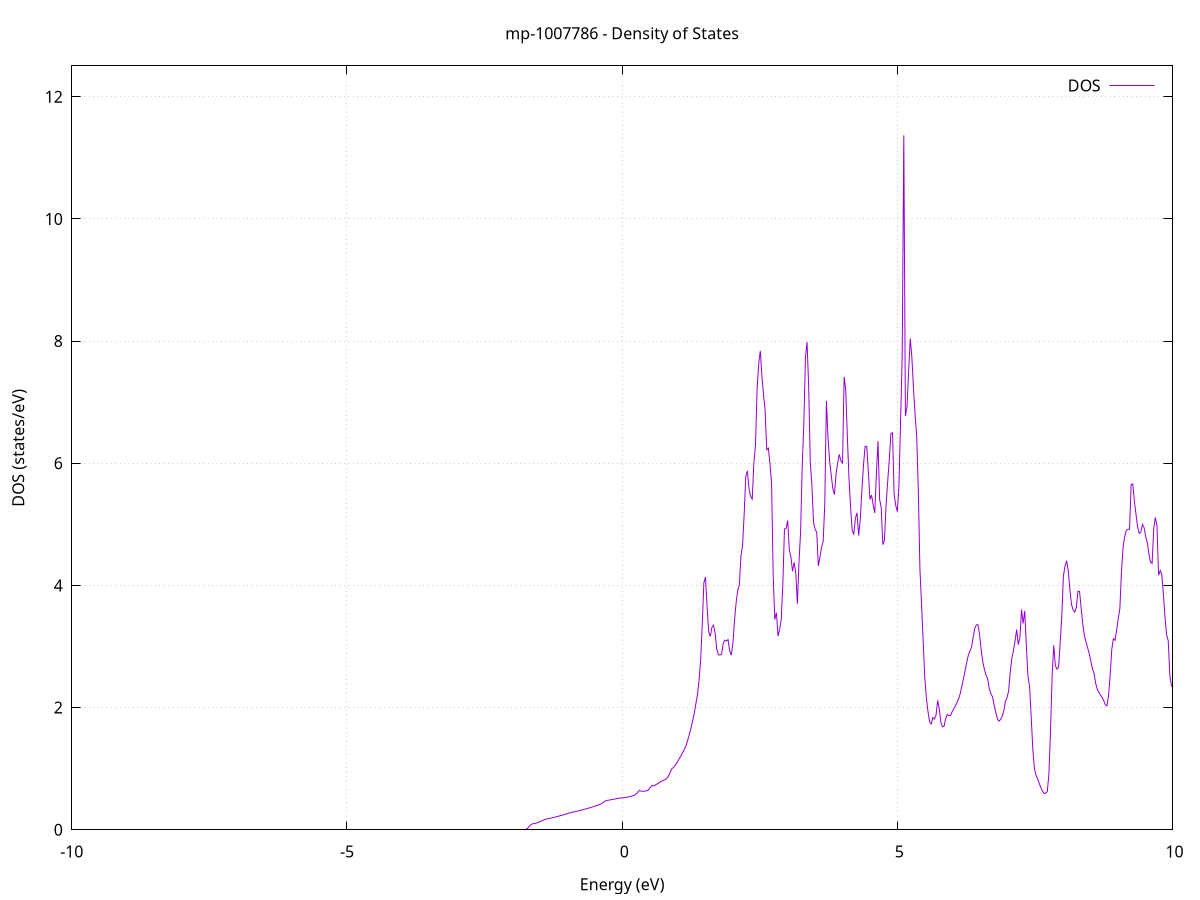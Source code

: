 set title 'mp-1007786 - Density of States'
set xlabel 'Energy (eV)'
set ylabel 'DOS (states/eV)'
set grid
set xrange [-10:10]
set yrange [0:12.505]
set xzeroaxis lt -1
set terminal png size 800,600
set output 'mp-1007786_dos_gnuplot.png'
plot '-' using 1:2 with lines title 'DOS'
-26.700000 0.000000
-26.670700 0.000000
-26.641400 0.000000
-26.612100 0.000000
-26.582800 0.000000
-26.553500 0.000000
-26.524200 0.000000
-26.494900 0.000000
-26.465600 0.000000
-26.436300 0.000000
-26.407000 0.000000
-26.377700 0.000000
-26.348400 0.000000
-26.319100 0.000000
-26.289800 0.000000
-26.260500 0.000000
-26.231200 0.000000
-26.201900 0.000000
-26.172600 0.000000
-26.143300 0.000000
-26.114000 0.000000
-26.084700 0.000000
-26.055400 0.000000
-26.026100 0.000000
-25.996800 0.000000
-25.967500 0.000000
-25.938200 0.000000
-25.908900 0.000000
-25.879600 0.000000
-25.850300 0.000000
-25.821000 0.000000
-25.791700 0.000000
-25.762500 0.000000
-25.733200 0.000000
-25.703900 0.000000
-25.674600 0.000000
-25.645300 0.000000
-25.616000 0.000000
-25.586700 0.000000
-25.557400 0.000000
-25.528100 0.000000
-25.498800 0.000000
-25.469500 0.000000
-25.440200 0.000000
-25.410900 0.000000
-25.381600 0.000000
-25.352300 0.000000
-25.323000 0.000000
-25.293700 0.000000
-25.264400 0.000000
-25.235100 0.000000
-25.205800 0.000000
-25.176500 0.000000
-25.147200 0.000000
-25.117900 0.000000
-25.088600 0.000000
-25.059300 0.000000
-25.030000 0.000000
-25.000700 0.000000
-24.971400 0.000000
-24.942100 0.000000
-24.912800 0.000000
-24.883500 0.000000
-24.854200 0.000000
-24.824900 0.000000
-24.795600 0.000000
-24.766300 0.000000
-24.737000 0.000000
-24.707700 0.000000
-24.678400 0.000000
-24.649100 0.000000
-24.619800 0.000000
-24.590500 0.000000
-24.561200 0.000000
-24.531900 0.000000
-24.502600 0.000000
-24.473300 0.000000
-24.444000 0.000000
-24.414700 0.000000
-24.385400 0.000000
-24.356100 0.000000
-24.326800 0.000000
-24.297500 0.000000
-24.268300 0.000000
-24.239000 0.000000
-24.209700 0.000000
-24.180400 0.000000
-24.151100 0.000000
-24.121800 0.000000
-24.092500 0.000000
-24.063200 0.000000
-24.033900 3.154800
-24.004600 24.147900
-23.975300 10.923800
-23.946000 7.485900
-23.916700 7.485900
-23.887400 6.928000
-23.858100 6.778900
-23.828800 20.040800
-23.799500 26.875500
-23.770200 25.004300
-23.740900 37.777100
-23.711600 42.708400
-23.682300 69.497200
-23.653000 72.143800
-23.623700 12.761100
-23.594400 14.531700
-23.565100 7.039100
-23.535800 0.000000
-23.506500 0.000000
-23.477200 0.000000
-23.447900 0.000000
-23.418600 0.000000
-23.389300 0.000000
-23.360000 0.000000
-23.330700 0.000000
-23.301400 0.000000
-23.272100 0.000000
-23.242800 0.000000
-23.213500 0.000000
-23.184200 0.000000
-23.154900 0.000000
-23.125600 0.000000
-23.096300 0.000000
-23.067000 0.000000
-23.037700 0.000000
-23.008400 0.000000
-22.979100 0.000000
-22.949800 0.000000
-22.920500 0.000000
-22.891200 0.000000
-22.861900 0.000000
-22.832600 0.000000
-22.803300 0.000000
-22.774100 0.000000
-22.744800 0.000000
-22.715500 0.000000
-22.686200 0.000000
-22.656900 0.000000
-22.627600 0.000000
-22.598300 0.000000
-22.569000 0.000000
-22.539700 0.000000
-22.510400 0.000000
-22.481100 0.000000
-22.451800 0.000000
-22.422500 0.000000
-22.393200 0.000000
-22.363900 0.000000
-22.334600 0.000000
-22.305300 0.000000
-22.276000 0.000000
-22.246700 0.000000
-22.217400 0.000000
-22.188100 0.000000
-22.158800 0.000000
-22.129500 0.000000
-22.100200 0.000000
-22.070900 0.000000
-22.041600 0.000000
-22.012300 0.000000
-21.983000 0.000000
-21.953700 0.000000
-21.924400 0.000000
-21.895100 0.000000
-21.865800 0.000000
-21.836500 0.000000
-21.807200 0.000000
-21.777900 0.000000
-21.748600 0.000000
-21.719300 0.000000
-21.690000 0.000000
-21.660700 0.000000
-21.631400 0.000000
-21.602100 0.000000
-21.572800 0.000000
-21.543500 0.000000
-21.514200 0.000000
-21.484900 0.000000
-21.455600 0.000000
-21.426300 0.000000
-21.397000 0.000000
-21.367700 0.000000
-21.338400 0.000000
-21.309100 0.000000
-21.279900 0.000000
-21.250600 0.000000
-21.221300 0.000000
-21.192000 0.000000
-21.162700 0.000000
-21.133400 0.000000
-21.104100 0.000000
-21.074800 0.000000
-21.045500 0.000000
-21.016200 0.000000
-20.986900 0.000000
-20.957600 0.000000
-20.928300 0.000000
-20.899000 0.000000
-20.869700 0.000000
-20.840400 0.000000
-20.811100 0.000000
-20.781800 0.000000
-20.752500 0.000000
-20.723200 0.000000
-20.693900 0.000000
-20.664600 0.000000
-20.635300 0.000000
-20.606000 0.000000
-20.576700 0.000000
-20.547400 0.000000
-20.518100 0.000000
-20.488800 0.000000
-20.459500 0.000000
-20.430200 0.000000
-20.400900 0.000000
-20.371600 0.000000
-20.342300 0.000000
-20.313000 0.000000
-20.283700 0.000000
-20.254400 0.000000
-20.225100 0.000000
-20.195800 0.000000
-20.166500 0.000000
-20.137200 0.000000
-20.107900 0.000000
-20.078600 0.000000
-20.049300 0.000000
-20.020000 0.000000
-19.990700 0.000000
-19.961400 0.000000
-19.932100 0.000000
-19.902800 0.000000
-19.873500 0.000000
-19.844200 0.000000
-19.814900 0.000000
-19.785600 0.000000
-19.756400 0.000000
-19.727100 0.000000
-19.697800 0.000000
-19.668500 0.000000
-19.639200 0.000000
-19.609900 0.000000
-19.580600 0.000000
-19.551300 0.000000
-19.522000 0.000000
-19.492700 0.000000
-19.463400 0.000000
-19.434100 0.000000
-19.404800 0.000000
-19.375500 0.000000
-19.346200 0.000000
-19.316900 0.000000
-19.287600 0.000000
-19.258300 0.000000
-19.229000 0.000000
-19.199700 0.000000
-19.170400 0.000000
-19.141100 0.000000
-19.111800 0.000000
-19.082500 0.000000
-19.053200 0.000000
-19.023900 0.000000
-18.994600 0.000000
-18.965300 0.000000
-18.936000 0.000000
-18.906700 0.000000
-18.877400 0.000000
-18.848100 0.000000
-18.818800 0.000000
-18.789500 0.000000
-18.760200 0.000000
-18.730900 0.000000
-18.701600 0.000000
-18.672300 0.000000
-18.643000 0.000000
-18.613700 0.000000
-18.584400 0.000000
-18.555100 0.000000
-18.525800 0.000000
-18.496500 0.000000
-18.467200 0.000000
-18.437900 0.000000
-18.408600 0.000000
-18.379300 0.000000
-18.350000 0.000000
-18.320700 0.000000
-18.291400 0.000000
-18.262200 0.000000
-18.232900 0.000000
-18.203600 0.000000
-18.174300 0.000000
-18.145000 0.000000
-18.115700 0.000000
-18.086400 0.000000
-18.057100 0.000000
-18.027800 0.000000
-17.998500 0.000000
-17.969200 0.000000
-17.939900 0.000000
-17.910600 0.000000
-17.881300 0.000000
-17.852000 0.000000
-17.822700 0.000000
-17.793400 0.000000
-17.764100 0.000000
-17.734800 0.000000
-17.705500 0.000000
-17.676200 0.000000
-17.646900 0.000000
-17.617600 0.000000
-17.588300 0.000000
-17.559000 0.000000
-17.529700 0.000000
-17.500400 0.000000
-17.471100 0.000000
-17.441800 0.000000
-17.412500 0.000000
-17.383200 0.000000
-17.353900 0.000000
-17.324600 0.000000
-17.295300 0.000000
-17.266000 0.000000
-17.236700 0.000000
-17.207400 0.000000
-17.178100 0.000000
-17.148800 0.000000
-17.119500 0.000000
-17.090200 0.000000
-17.060900 0.000000
-17.031600 0.000000
-17.002300 0.000000
-16.973000 0.000000
-16.943700 0.000000
-16.914400 0.000000
-16.885100 0.000000
-16.855800 0.000000
-16.826500 0.000000
-16.797200 0.000000
-16.768000 0.000000
-16.738700 0.000000
-16.709400 0.000000
-16.680100 0.000000
-16.650800 0.000000
-16.621500 0.000000
-16.592200 0.000000
-16.562900 0.000000
-16.533600 0.000000
-16.504300 0.000000
-16.475000 0.000000
-16.445700 0.000000
-16.416400 0.000000
-16.387100 0.000000
-16.357800 0.000000
-16.328500 0.000000
-16.299200 0.000000
-16.269900 0.000000
-16.240600 0.000000
-16.211300 0.000000
-16.182000 0.000000
-16.152700 0.000000
-16.123400 0.000000
-16.094100 0.000000
-16.064800 0.000000
-16.035500 0.000000
-16.006200 0.000000
-15.976900 0.000000
-15.947600 0.000000
-15.918300 0.000000
-15.889000 0.000000
-15.859700 0.000000
-15.830400 0.000000
-15.801100 0.000000
-15.771800 0.000000
-15.742500 0.000000
-15.713200 0.000000
-15.683900 0.000000
-15.654600 0.000000
-15.625300 0.000000
-15.596000 0.000000
-15.566700 0.000000
-15.537400 0.000000
-15.508100 0.000000
-15.478800 0.000000
-15.449500 0.000000
-15.420200 0.000000
-15.390900 0.000000
-15.361600 0.000000
-15.332300 0.000000
-15.303000 0.000000
-15.273700 0.000000
-15.244500 0.000000
-15.215200 0.000000
-15.185900 0.000000
-15.156600 0.000000
-15.127300 0.000000
-15.098000 0.000000
-15.068700 0.000000
-15.039400 0.000000
-15.010100 0.000000
-14.980800 0.000000
-14.951500 0.000000
-14.922200 0.000000
-14.892900 0.000000
-14.863600 0.000000
-14.834300 0.000000
-14.805000 0.000000
-14.775700 0.000000
-14.746400 0.000000
-14.717100 0.000000
-14.687800 0.000000
-14.658500 0.000000
-14.629200 0.000000
-14.599900 0.000000
-14.570600 0.000000
-14.541300 0.000000
-14.512000 0.000000
-14.482700 0.000000
-14.453400 0.000000
-14.424100 0.000000
-14.394800 0.000000
-14.365500 0.000000
-14.336200 0.000000
-14.306900 0.000000
-14.277600 0.000000
-14.248300 0.000000
-14.219000 0.000000
-14.189700 0.000000
-14.160400 0.000000
-14.131100 0.000000
-14.101800 0.000000
-14.072500 0.000000
-14.043200 0.000000
-14.013900 0.000000
-13.984600 0.000000
-13.955300 0.000000
-13.926000 0.000000
-13.896700 0.000000
-13.867400 0.000000
-13.838100 0.000000
-13.808800 0.000000
-13.779500 0.000000
-13.750300 0.000000
-13.721000 0.000000
-13.691700 0.000000
-13.662400 0.000000
-13.633100 0.000000
-13.603800 0.000000
-13.574500 0.000000
-13.545200 0.000000
-13.515900 0.000000
-13.486600 0.000000
-13.457300 0.000000
-13.428000 0.000000
-13.398700 0.000000
-13.369400 0.000000
-13.340100 0.000000
-13.310800 0.000000
-13.281500 0.000000
-13.252200 0.000000
-13.222900 0.000000
-13.193600 0.000000
-13.164300 0.000000
-13.135000 0.000000
-13.105700 0.000000
-13.076400 0.000000
-13.047100 0.000000
-13.017800 0.000000
-12.988500 0.000000
-12.959200 0.000000
-12.929900 0.000000
-12.900600 0.000000
-12.871300 0.000000
-12.842000 0.000000
-12.812700 0.000000
-12.783400 0.000000
-12.754100 0.000000
-12.724800 0.000000
-12.695500 0.000000
-12.666200 0.000000
-12.636900 0.000000
-12.607600 0.000000
-12.578300 0.000000
-12.549000 0.000000
-12.519700 0.000000
-12.490400 0.000000
-12.461100 0.000000
-12.431800 0.000000
-12.402500 0.000000
-12.373200 0.000000
-12.343900 0.000000
-12.314600 0.000000
-12.285300 0.000000
-12.256100 0.000000
-12.226800 0.000000
-12.197500 0.000000
-12.168200 0.000000
-12.138900 0.000000
-12.109600 0.000000
-12.080300 0.000000
-12.051000 0.000000
-12.021700 0.000000
-11.992400 0.000000
-11.963100 0.000000
-11.933800 0.000000
-11.904500 0.000000
-11.875200 0.000000
-11.845900 0.000000
-11.816600 0.000000
-11.787300 0.000000
-11.758000 0.000000
-11.728700 0.000000
-11.699400 0.000000
-11.670100 0.000000
-11.640800 0.000000
-11.611500 0.000000
-11.582200 0.000000
-11.552900 0.000000
-11.523600 0.000000
-11.494300 0.000000
-11.465000 0.000000
-11.435700 0.000000
-11.406400 0.000000
-11.377100 0.000000
-11.347800 0.000000
-11.318500 0.000000
-11.289200 0.000000
-11.259900 0.000000
-11.230600 0.000000
-11.201300 0.000000
-11.172000 0.000000
-11.142700 0.000000
-11.113400 0.000000
-11.084100 0.000000
-11.054800 0.000000
-11.025500 0.000000
-10.996200 0.000000
-10.966900 0.000000
-10.937600 0.000000
-10.908300 0.000000
-10.879000 0.000000
-10.849700 0.000000
-10.820400 0.000000
-10.791100 0.000000
-10.761900 0.000000
-10.732600 0.000000
-10.703300 0.000000
-10.674000 0.000000
-10.644700 0.000000
-10.615400 0.000000
-10.586100 0.000000
-10.556800 0.000000
-10.527500 0.000000
-10.498200 0.000000
-10.468900 0.000000
-10.439600 0.000000
-10.410300 0.000000
-10.381000 0.000000
-10.351700 0.000000
-10.322400 0.000000
-10.293100 0.000000
-10.263800 0.000000
-10.234500 0.000000
-10.205200 0.000000
-10.175900 0.000000
-10.146600 0.000000
-10.117300 0.000000
-10.088000 0.000000
-10.058700 0.000000
-10.029400 0.000000
-10.000100 0.000000
-9.970800 0.000000
-9.941500 0.000000
-9.912200 0.000000
-9.882900 0.000000
-9.853600 0.000000
-9.824300 0.000000
-9.795000 0.000000
-9.765700 0.000000
-9.736400 0.000000
-9.707100 0.000000
-9.677800 0.000000
-9.648500 0.000000
-9.619200 0.000000
-9.589900 0.000000
-9.560600 0.000000
-9.531300 0.000000
-9.502000 0.000000
-9.472700 0.000000
-9.443400 0.000000
-9.414100 0.000000
-9.384800 0.000000
-9.355500 0.000000
-9.326200 0.000000
-9.296900 0.000000
-9.267600 0.000000
-9.238400 0.000000
-9.209100 0.000000
-9.179800 0.000000
-9.150500 0.000000
-9.121200 0.000000
-9.091900 0.000000
-9.062600 0.000000
-9.033300 0.000000
-9.004000 0.000000
-8.974700 0.000000
-8.945400 0.000000
-8.916100 0.000000
-8.886800 0.000000
-8.857500 0.000000
-8.828200 0.000000
-8.798900 0.000000
-8.769600 0.000000
-8.740300 0.000000
-8.711000 0.000000
-8.681700 0.000000
-8.652400 0.000000
-8.623100 0.000000
-8.593800 0.000000
-8.564500 0.000000
-8.535200 0.000000
-8.505900 0.000000
-8.476600 0.000000
-8.447300 0.000000
-8.418000 0.000000
-8.388700 0.000000
-8.359400 0.000000
-8.330100 0.000000
-8.300800 0.000000
-8.271500 0.000000
-8.242200 0.000000
-8.212900 0.000000
-8.183600 0.000000
-8.154300 0.000000
-8.125000 0.000000
-8.095700 0.000000
-8.066400 0.000000
-8.037100 0.000000
-8.007800 0.000000
-7.978500 0.000000
-7.949200 0.000000
-7.919900 0.000000
-7.890600 0.000000
-7.861300 0.000000
-7.832000 0.000000
-7.802700 0.000000
-7.773400 0.000000
-7.744200 0.000000
-7.714900 0.000000
-7.685600 0.000000
-7.656300 0.000000
-7.627000 0.000000
-7.597700 0.000000
-7.568400 0.000000
-7.539100 0.000000
-7.509800 0.000000
-7.480500 0.000000
-7.451200 0.000000
-7.421900 0.000000
-7.392600 0.000000
-7.363300 0.000000
-7.334000 0.000000
-7.304700 0.000000
-7.275400 0.000000
-7.246100 0.000000
-7.216800 0.000000
-7.187500 0.000000
-7.158200 0.000000
-7.128900 0.000000
-7.099600 0.000000
-7.070300 0.000000
-7.041000 0.000000
-7.011700 0.000000
-6.982400 0.000000
-6.953100 0.000000
-6.923800 0.000000
-6.894500 0.000000
-6.865200 0.000000
-6.835900 0.000000
-6.806600 0.000000
-6.777300 0.000000
-6.748000 0.000000
-6.718700 0.000000
-6.689400 0.000000
-6.660100 0.000000
-6.630800 0.000000
-6.601500 0.000000
-6.572200 0.000000
-6.542900 0.000000
-6.513600 0.000000
-6.484300 0.000000
-6.455000 0.000000
-6.425700 0.000000
-6.396400 0.000000
-6.367100 0.000000
-6.337800 0.000000
-6.308500 0.000000
-6.279200 0.000000
-6.250000 0.000000
-6.220700 0.000000
-6.191400 0.000000
-6.162100 0.000000
-6.132800 0.000000
-6.103500 0.000000
-6.074200 0.000000
-6.044900 0.000000
-6.015600 0.000000
-5.986300 0.000000
-5.957000 0.000000
-5.927700 0.000000
-5.898400 0.000000
-5.869100 0.000000
-5.839800 0.000000
-5.810500 0.000000
-5.781200 0.000000
-5.751900 0.000000
-5.722600 0.000000
-5.693300 0.000000
-5.664000 0.000000
-5.634700 0.000000
-5.605400 0.000000
-5.576100 0.000000
-5.546800 0.000000
-5.517500 0.000000
-5.488200 0.000000
-5.458900 0.000000
-5.429600 0.000000
-5.400300 0.000000
-5.371000 0.000000
-5.341700 0.000000
-5.312400 0.000000
-5.283100 0.000000
-5.253800 0.000000
-5.224500 0.000000
-5.195200 0.000000
-5.165900 0.000000
-5.136600 0.000000
-5.107300 0.000000
-5.078000 0.000000
-5.048700 0.000000
-5.019400 0.000000
-4.990100 0.000000
-4.960800 0.000000
-4.931500 0.000000
-4.902200 0.000000
-4.872900 0.000000
-4.843600 0.000000
-4.814300 0.000000
-4.785000 0.000000
-4.755700 0.000000
-4.726500 0.000000
-4.697200 0.000000
-4.667900 0.000000
-4.638600 0.000000
-4.609300 0.000000
-4.580000 0.000000
-4.550700 0.000000
-4.521400 0.000000
-4.492100 0.000000
-4.462800 0.000000
-4.433500 0.000000
-4.404200 0.000000
-4.374900 0.000000
-4.345600 0.000000
-4.316300 0.000000
-4.287000 0.000000
-4.257700 0.000000
-4.228400 0.000000
-4.199100 0.000000
-4.169800 0.000000
-4.140500 0.000000
-4.111200 0.000000
-4.081900 0.000000
-4.052600 0.000000
-4.023300 0.000000
-3.994000 0.000000
-3.964700 0.000000
-3.935400 0.000000
-3.906100 0.000000
-3.876800 0.000000
-3.847500 0.000000
-3.818200 0.000000
-3.788900 0.000000
-3.759600 0.000000
-3.730300 0.000000
-3.701000 0.000000
-3.671700 0.000000
-3.642400 0.000000
-3.613100 0.000000
-3.583800 0.000000
-3.554500 0.000000
-3.525200 0.000000
-3.495900 0.000000
-3.466600 0.000000
-3.437300 0.000000
-3.408000 0.000000
-3.378700 0.000000
-3.349400 0.000000
-3.320100 0.000000
-3.290800 0.000000
-3.261500 0.000000
-3.232300 0.000000
-3.203000 0.000000
-3.173700 0.000000
-3.144400 0.000000
-3.115100 0.000000
-3.085800 0.000000
-3.056500 0.000000
-3.027200 0.000000
-2.997900 0.000000
-2.968600 0.000000
-2.939300 0.000000
-2.910000 0.000000
-2.880700 0.000000
-2.851400 0.000000
-2.822100 0.000000
-2.792800 0.000000
-2.763500 0.000000
-2.734200 0.000000
-2.704900 0.000000
-2.675600 0.000000
-2.646300 0.000000
-2.617000 0.000000
-2.587700 0.000000
-2.558400 0.000000
-2.529100 0.000000
-2.499800 0.000000
-2.470500 0.000000
-2.441200 0.000000
-2.411900 0.000000
-2.382600 0.000000
-2.353300 0.000000
-2.324000 0.000000
-2.294700 0.000000
-2.265400 0.000000
-2.236100 0.000000
-2.206800 0.000000
-2.177500 0.000000
-2.148200 0.000000
-2.118900 0.000000
-2.089600 0.000000
-2.060300 0.000000
-2.031000 0.000000
-2.001700 0.000000
-1.972400 0.000000
-1.943100 0.000000
-1.913800 0.000000
-1.884500 0.000000
-1.855200 0.000000
-1.825900 0.000000
-1.796600 0.000000
-1.767300 0.001400
-1.738100 0.012200
-1.708800 0.033800
-1.679500 0.065600
-1.650200 0.089000
-1.620900 0.099800
-1.591600 0.103700
-1.562300 0.108200
-1.533000 0.118300
-1.503700 0.129300
-1.474400 0.140400
-1.445100 0.151800
-1.415800 0.163200
-1.386500 0.173000
-1.357200 0.179800
-1.327900 0.184500
-1.298600 0.189400
-1.269300 0.195800
-1.240000 0.202700
-1.210700 0.209700
-1.181400 0.216900
-1.152100 0.223900
-1.122800 0.230800
-1.093500 0.237800
-1.064200 0.245100
-1.034900 0.253000
-1.005600 0.261000
-0.976300 0.269000
-0.947000 0.276600
-0.917700 0.283400
-0.888400 0.289600
-0.859100 0.295400
-0.829800 0.301700
-0.800500 0.308400
-0.771200 0.315200
-0.741900 0.322000
-0.712600 0.328700
-0.683300 0.335500
-0.654000 0.342800
-0.624700 0.350400
-0.595400 0.358200
-0.566100 0.366300
-0.536800 0.374700
-0.507500 0.383200
-0.478200 0.391700
-0.448900 0.400300
-0.419600 0.409300
-0.390300 0.420500
-0.361000 0.437800
-0.331700 0.457300
-0.302400 0.472400
-0.273100 0.480500
-0.243900 0.485300
-0.214600 0.489900
-0.185300 0.494300
-0.156000 0.498900
-0.126700 0.504000
-0.097400 0.509700
-0.068100 0.514900
-0.038800 0.519200
-0.009500 0.521900
0.019800 0.524800
0.049100 0.527800
0.078400 0.531300
0.107700 0.536400
0.137000 0.543100
0.166300 0.550500
0.195600 0.558400
0.224900 0.566500
0.254200 0.584800
0.283500 0.615500
0.312800 0.642600
0.342100 0.634900
0.371400 0.627800
0.400700 0.632200
0.430000 0.636600
0.459300 0.640800
0.488600 0.665200
0.517900 0.702700
0.547200 0.726200
0.576500 0.720000
0.605800 0.733700
0.635100 0.750000
0.664400 0.766700
0.693700 0.784000
0.723000 0.798400
0.752300 0.809900
0.781600 0.821600
0.810900 0.841500
0.840200 0.877800
0.869500 0.933600
0.898800 0.995000
0.928100 1.017600
0.957400 1.047300
0.986700 1.086600
1.016000 1.130800
1.045300 1.175900
1.074600 1.222100
1.103900 1.270400
1.133200 1.323600
1.162500 1.380000
1.191800 1.468300
1.221100 1.559500
1.250400 1.661900
1.279600 1.782400
1.308900 1.899800
1.338200 2.056200
1.367500 2.209800
1.396800 2.435300
1.426100 2.783500
1.455400 3.356000
1.484700 4.040400
1.514000 4.138100
1.543300 3.657700
1.572600 3.239700
1.601900 3.163600
1.631200 3.315500
1.660500 3.348700
1.689800 3.220100
1.719100 2.957300
1.748400 2.867100
1.777700 2.860200
1.807000 2.872900
1.836300 3.052400
1.865600 3.104800
1.894900 3.090300
1.924200 3.114100
1.953500 2.928000
1.982800 2.860300
2.012100 3.046600
2.041400 3.419400
2.070700 3.717500
2.100000 3.916300
2.129300 4.009700
2.158600 4.487100
2.187900 4.648000
2.217200 5.165000
2.246500 5.789200
2.275800 5.875200
2.305100 5.585600
2.334400 5.459100
2.363700 5.412600
2.393000 5.995800
2.422300 6.290500
2.451600 7.193900
2.480900 7.627200
2.510200 7.840300
2.539500 7.427000
2.568800 7.123500
2.598100 6.862100
2.627400 6.221100
2.656700 6.246800
2.686000 5.994700
2.715300 5.671600
2.744600 4.159900
2.773800 3.441600
2.803100 3.555500
2.832400 3.168900
2.861700 3.281000
2.891000 3.445400
2.920300 4.036700
2.949600 4.923800
2.978900 4.934800
3.008200 5.062200
3.037500 4.582300
3.066800 4.464100
3.096100 4.232400
3.125400 4.377600
3.154700 4.210400
3.184000 3.697600
3.213300 4.378200
3.242600 4.876400
3.271900 5.958000
3.301200 6.636400
3.330500 7.735800
3.359800 7.983700
3.389100 7.265200
3.418400 6.017200
3.447700 5.642900
3.477000 5.032200
3.506300 4.919300
3.535600 4.872300
3.564900 4.316400
3.594200 4.460700
3.623500 4.628600
3.652800 4.718100
3.682100 5.340600
3.711400 7.018800
3.740700 6.420500
3.770000 6.034000
3.799300 5.803900
3.828600 5.582800
3.857900 5.487600
3.887200 5.832300
3.916500 6.006100
3.945800 6.143900
3.975100 6.037300
4.004400 6.004700
4.033700 7.415800
4.063000 7.196000
4.092300 6.424300
4.121600 5.759200
4.150900 5.277900
4.180200 4.895700
4.209500 4.839900
4.238800 5.101100
4.268000 5.188100
4.297300 4.817700
4.326600 5.080900
4.355900 5.554400
4.385200 5.969800
4.414500 6.274400
4.443800 6.279000
4.473100 5.866800
4.502400 5.408900
4.531700 5.478300
4.561000 5.317300
4.590300 5.186100
4.619600 5.826900
4.648900 6.360700
4.678200 5.412900
4.707500 5.268200
4.736800 4.667600
4.766100 4.738600
4.795400 5.306700
4.824700 5.702700
4.854000 6.052100
4.883300 6.486700
4.912600 6.499600
4.941900 5.495200
4.971200 5.310900
5.000500 5.206300
5.029800 5.636500
5.059100 6.684600
5.088400 7.744800
5.117700 11.368100
5.147000 6.771600
5.176300 6.928400
5.205600 7.504300
5.234900 8.043300
5.264200 7.734200
5.293500 7.225000
5.322800 6.792100
5.352100 6.443000
5.381400 5.559700
5.410700 4.269400
5.440000 3.696300
5.469300 3.090400
5.498600 2.496300
5.527900 2.156700
5.557200 1.934500
5.586500 1.764500
5.615800 1.731400
5.645100 1.836500
5.674400 1.811400
5.703700 1.878500
5.733000 2.118000
5.762300 1.980900
5.791500 1.756500
5.820800 1.686500
5.850100 1.696100
5.879400 1.827200
5.908700 1.888000
5.938000 1.871700
5.967300 1.870300
5.996600 1.932900
6.025900 1.980900
6.055200 2.027500
6.084500 2.081800
6.113800 2.144400
6.143100 2.230100
6.172400 2.352900
6.201700 2.470400
6.231000 2.602000
6.260300 2.737100
6.289600 2.853200
6.318900 2.927200
6.348200 2.985100
6.377500 3.148300
6.406800 3.300500
6.436100 3.353200
6.465400 3.357200
6.494700 3.194300
6.524000 2.942700
6.553300 2.748700
6.582600 2.623200
6.611900 2.533200
6.641200 2.473300
6.670500 2.312000
6.699800 2.227500
6.729100 2.177600
6.758400 2.045200
6.787700 1.927700
6.817000 1.817700
6.846300 1.777400
6.875600 1.804700
6.904900 1.854800
6.934200 1.944400
6.963500 2.098100
6.992800 2.161400
7.022100 2.268400
7.051400 2.579500
7.080700 2.808000
7.110000 2.931600
7.139300 3.095600
7.168600 3.277500
7.197900 3.029900
7.227200 3.142700
7.256500 3.606100
7.285700 3.374800
7.315000 3.582300
7.344300 3.013000
7.373600 2.518600
7.402900 2.347500
7.432200 1.854900
7.461500 1.325400
7.490800 1.006900
7.520100 0.888100
7.549400 0.835100
7.578700 0.759600
7.608000 0.690100
7.637300 0.635000
7.666600 0.593400
7.695900 0.601100
7.725200 0.625800
7.754500 0.913400
7.783800 1.627500
7.813100 2.525100
7.842400 3.020900
7.871700 2.685300
7.901000 2.629300
7.930300 2.660700
7.959600 3.072800
7.988900 3.502800
8.018200 4.154800
8.047500 4.320100
8.076800 4.401700
8.106100 4.238300
8.135400 3.938200
8.164700 3.686800
8.194000 3.599000
8.223300 3.563800
8.252600 3.637400
8.281900 3.905800
8.311200 3.899800
8.340500 3.629900
8.369800 3.365400
8.399100 3.177600
8.428400 3.074100
8.457700 2.979000
8.487000 2.884000
8.516300 2.758700
8.545600 2.637600
8.574900 2.556900
8.604200 2.396900
8.633500 2.300900
8.662800 2.246800
8.692100 2.207400
8.721400 2.165800
8.750700 2.114900
8.779900 2.046700
8.809200 2.028800
8.838500 2.205100
8.867800 2.541300
8.897100 2.958200
8.926400 3.129300
8.955700 3.100900
8.985000 3.264200
9.014300 3.459100
9.043600 3.619700
9.072900 4.229700
9.102200 4.634300
9.131500 4.795100
9.160800 4.903300
9.190100 4.916800
9.219400 4.921300
9.248700 5.651200
9.278000 5.663500
9.307300 5.371700
9.336600 5.168100
9.365900 4.957900
9.395200 4.850500
9.424500 4.874400
9.453800 4.997800
9.483100 4.949400
9.512400 4.799700
9.541700 4.703900
9.571000 4.521300
9.600300 4.380500
9.629600 4.359100
9.658900 4.928000
9.688200 5.112900
9.717500 4.975600
9.746800 4.166300
9.776100 4.242600
9.805400 4.179900
9.834700 3.859000
9.864000 3.471900
9.893300 3.190300
9.922600 3.094800
9.951900 2.521400
9.981200 2.361300
10.010500 2.313700
10.039800 2.294200
10.069100 2.482600
10.098400 2.752900
10.127700 2.917200
10.157000 2.945600
10.186300 3.159800
10.215600 3.042600
10.244900 2.845900
10.274100 2.684000
10.303400 2.560900
10.332700 2.462700
10.362000 2.336000
10.391300 2.279000
10.420600 2.188400
10.449900 2.122800
10.479200 2.099400
10.508500 2.039700
10.537800 2.039700
10.567100 2.059300
10.596400 2.064400
10.625700 2.070300
10.655000 2.108800
10.684300 2.179200
10.713600 2.299100
10.742900 2.485900
10.772200 2.639700
10.801500 2.751800
10.830800 2.849100
10.860100 3.049000
10.889400 3.118700
10.918700 3.161500
10.948000 3.227200
10.977300 3.313500
11.006600 3.028800
11.035900 2.960900
11.065200 2.971100
11.094500 3.034800
11.123800 3.174000
11.153100 3.348400
11.182400 3.495400
11.211700 3.646500
11.241000 3.946700
11.270300 4.397100
11.299600 4.429200
11.328900 4.116900
11.358200 3.770900
11.387500 3.611800
11.416800 3.510500
11.446100 3.340500
11.475400 3.369000
11.504700 3.279100
11.534000 3.302800
11.563300 3.317900
11.592600 3.283100
11.621900 3.350000
11.651200 3.465900
11.680500 3.656100
11.709800 3.909200
11.739100 4.471000
11.768400 4.587500
11.797600 4.486500
11.826900 4.301000
11.856200 4.615100
11.885500 4.792200
11.914800 4.748200
11.944100 4.622500
11.973400 4.442300
12.002700 4.564000
12.032000 4.836400
12.061300 4.437600
12.090600 3.581500
12.119900 3.247100
12.149200 3.060400
12.178500 2.900100
12.207800 2.766100
12.237100 2.667000
12.266400 2.622400
12.295700 2.592100
12.325000 2.494800
12.354300 2.309000
12.383600 2.204700
12.412900 2.136300
12.442200 2.151600
12.471500 2.180000
12.500800 2.157700
12.530100 2.081300
12.559400 2.001500
12.588700 1.884000
12.618000 1.665500
12.647300 1.587100
12.676600 1.598200
12.705900 1.623400
12.735200 1.613600
12.764500 1.621300
12.793800 1.631600
12.823100 1.644000
12.852400 1.655000
12.881700 1.630900
12.911000 1.616900
12.940300 1.623900
12.969600 1.639300
12.998900 1.654900
13.028200 1.652900
13.057500 1.674700
13.086800 1.740100
13.116100 1.863900
13.145400 2.069300
13.174700 2.075800
13.204000 2.103600
13.233300 2.070800
13.262600 2.117400
13.291800 2.137200
13.321100 2.185000
13.350400 2.282100
13.379700 2.366700
13.409000 2.373200
13.438300 2.208600
13.467600 2.087900
13.496900 1.973900
13.526200 1.853400
13.555500 1.747300
13.584800 1.650300
13.614100 1.570200
13.643400 1.463400
13.672700 1.313400
13.702000 1.214800
13.731300 1.153700
13.760600 1.102400
13.789900 1.084600
13.819200 1.075000
13.848500 1.067300
13.877800 1.058700
13.907100 1.040700
13.936400 1.021600
13.965700 1.005200
13.995000 0.988200
14.024300 0.970100
14.053600 0.950500
14.082900 0.935700
14.112200 0.917100
14.141500 0.906600
14.170800 0.891200
14.200100 0.876200
14.229400 0.859800
14.258700 0.846600
14.288000 0.844300
14.317300 0.853400
14.346600 0.879000
14.375900 0.942000
14.405200 1.038800
14.434500 1.122100
14.463800 1.185600
14.493100 1.211500
14.522400 1.233400
14.551700 1.256700
14.581000 1.294900
14.610300 1.338700
14.639600 1.380500
14.668900 1.385000
14.698200 1.412500
14.727500 1.450000
14.756800 1.521400
14.786000 1.562400
14.815300 1.618300
14.844600 1.761100
14.873900 1.856700
14.903200 1.957400
14.932500 2.028700
14.961800 1.983100
14.991100 1.917800
15.020400 1.795200
15.049700 1.602300
15.079000 1.482200
15.108300 1.436500
15.137600 1.369000
15.166900 1.347400
15.196200 1.364900
15.225500 1.438600
15.254800 1.776700
15.284100 2.248300
15.313400 2.362800
15.342700 1.950400
15.372000 1.821600
15.401300 1.482700
15.430600 1.463300
15.459900 1.559400
15.489200 1.795700
15.518500 1.842700
15.547800 1.873100
15.577100 1.908100
15.606400 2.083600
15.635700 2.273000
15.665000 2.514500
15.694300 2.679300
15.723600 2.432400
15.752900 2.416100
15.782200 2.354700
15.811500 2.302300
15.840800 2.220900
15.870100 2.155100
15.899400 2.088400
15.928700 2.009900
15.958000 1.889900
15.987300 1.817000
16.016600 1.765100
16.045900 1.722300
16.075200 1.688500
16.104500 1.673700
16.133800 1.653200
16.163100 1.656300
16.192400 1.686500
16.221700 1.734700
16.251000 1.774000
16.280300 1.806700
16.309500 1.812600
16.338800 1.838500
16.368100 1.862400
16.397400 1.896900
16.426700 1.934800
16.456000 1.945500
16.485300 1.948100
16.514600 1.942000
16.543900 1.936900
16.573200 1.929200
16.602500 1.930100
16.631800 1.968200
16.661100 2.029000
16.690400 2.024500
16.719700 1.950000
16.749000 1.894600
16.778300 1.868100
16.807600 1.816000
16.836900 1.778400
16.866200 1.724600
16.895500 1.661600
16.924800 1.657900
16.954100 1.679200
16.983400 1.732100
17.012700 1.789400
17.042000 2.035300
17.071300 1.931100
17.100600 1.967000
17.129900 2.000800
17.159200 2.025200
17.188500 2.001400
17.217800 1.978800
17.247100 1.946100
17.276400 1.907100
17.305700 1.860100
17.335000 1.810300
17.364300 1.787900
17.393600 1.771200
17.422900 1.657700
17.452200 1.638500
17.481500 1.630000
17.510800 1.636900
17.540100 1.654100
17.569400 1.674200
17.598700 1.707600
17.628000 1.754400
17.657300 1.792100
17.686600 1.824200
17.715900 1.856200
17.745200 1.900500
17.774500 1.947000
17.803700 1.982300
17.833000 2.019200
17.862300 2.066700
17.891600 2.120900
17.920900 2.199000
17.950200 2.366100
17.979500 2.445200
18.008800 2.525400
18.038100 2.637800
18.067400 2.788900
18.096700 3.007700
18.126000 3.254400
18.155300 3.599900
18.184600 4.129300
18.213900 5.028800
18.243200 8.011400
18.272500 161.695200
18.301800 8.820800
18.331100 5.350800
18.360400 4.224800
18.389700 3.608400
18.419000 3.191400
18.448300 2.919100
18.477600 2.716300
18.506900 2.544400
18.536200 2.405100
18.565500 2.278700
18.594800 2.203400
18.624100 2.176000
18.653400 2.190700
18.682700 2.215900
18.712000 2.221400
18.741300 2.213500
18.770600 2.188800
18.799900 2.194400
18.829200 2.202900
18.858500 2.191100
18.887800 2.215300
18.917100 2.246400
18.946400 2.263300
18.975700 2.320200
19.005000 2.220900
19.034300 2.203600
19.063600 2.193600
19.092900 2.211300
19.122200 2.172500
19.151500 2.141300
19.180800 2.129300
19.210100 2.173100
19.239400 2.204000
19.268700 2.248600
19.297900 2.330300
19.327200 2.454100
19.356500 2.587600
19.385800 2.724200
19.415100 2.781800
19.444400 2.835000
19.473700 2.862300
19.503000 2.801700
19.532300 2.741300
19.561600 2.678900
19.590900 2.651400
19.620200 2.665100
19.649500 2.716000
19.678800 2.623100
19.708100 2.653900
19.737400 2.580400
19.766700 2.485700
19.796000 2.342600
19.825300 2.276400
19.854600 2.232000
19.883900 2.221100
19.913200 2.222700
19.942500 2.247800
19.971800 2.290500
20.001100 2.381500
20.030400 2.481300
20.059700 2.534600
20.089000 2.522400
20.118300 2.563500
20.147600 2.612800
20.176900 2.660700
20.206200 2.683200
20.235500 2.727900
20.264800 2.788100
20.294100 2.813800
20.323400 2.825900
20.352700 2.899900
20.382000 2.728100
20.411300 2.717000
20.440600 2.712900
20.469900 2.722300
20.499200 2.722900
20.528500 2.735100
20.557800 2.752600
20.587100 2.707000
20.616400 2.721900
20.645700 2.739000
20.675000 2.756300
20.704300 2.778700
20.733600 2.822800
20.762900 2.852600
20.792100 2.866700
20.821400 2.908800
20.850700 2.883900
20.880000 2.832300
20.909300 2.764600
20.938600 2.727700
20.967900 2.713700
20.997200 2.731100
21.026500 2.757300
21.055800 2.786200
21.085100 2.876300
21.114400 2.916400
21.143700 2.872000
21.173000 2.782500
21.202300 2.816900
21.231600 2.830800
21.260900 2.754000
21.290200 2.780000
21.319500 2.778200
21.348800 2.732100
21.378100 2.716200
21.407400 2.647500
21.436700 2.562200
21.466000 2.535900
21.495300 2.520200
21.524600 2.507000
21.553900 2.454300
21.583200 2.406400
21.612500 2.448600
21.641800 2.491800
21.671100 2.448100
21.700400 2.442100
21.729700 2.484800
21.759000 2.572600
21.788300 2.576700
21.817600 2.565000
21.846900 2.496900
21.876200 2.422400
21.905500 2.428300
21.934800 2.372800
21.964100 2.336100
21.993400 2.408500
22.022700 2.428900
22.052000 2.465600
22.081300 2.428400
22.110600 2.446400
22.139900 2.322900
22.169200 2.252200
22.198500 2.248800
22.227800 2.253400
22.257100 2.258800
22.286400 2.267000
22.315600 2.267000
22.344900 2.301300
22.374200 2.288600
22.403500 2.266900
22.432800 2.290000
22.462100 2.276400
22.491400 2.292700
22.520700 2.313500
22.550000 2.378400
22.579300 2.436000
22.608600 2.538800
22.637900 2.610500
22.667200 2.657700
22.696500 2.586300
22.725800 2.539900
22.755100 2.487200
22.784400 2.384900
22.813700 2.367100
22.843000 2.411600
22.872300 2.366600
22.901600 2.467800
22.930900 2.425800
22.960200 2.434900
22.989500 2.450800
23.018800 2.508300
23.048100 2.509400
23.077400 2.476000
23.106700 2.477000
23.136000 2.512600
23.165300 2.570600
23.194600 2.496500
23.223900 2.508400
23.253200 2.554400
23.282500 2.609600
23.311800 2.684000
23.341100 2.752200
23.370400 2.860300
23.399700 2.886200
23.429000 2.866100
23.458300 2.832500
23.487600 2.825500
23.516900 2.739800
23.546200 2.540400
23.575500 2.401600
23.604800 2.334900
23.634100 2.282800
23.663400 2.245400
23.692700 2.302700
23.722000 2.441400
23.751300 2.550000
23.780600 2.626400
23.809800 2.751100
23.839100 2.945400
23.868400 3.254800
23.897700 3.377100
23.927000 3.570100
23.956300 3.643400
23.985600 3.811000
24.014900 3.927600
24.044200 3.975700
24.073500 3.899300
24.102800 3.773900
24.132100 3.586800
24.161400 3.422200
24.190700 3.366800
24.220000 3.179400
24.249300 2.978000
24.278600 2.838800
24.307900 2.557000
24.337200 2.464700
24.366500 2.488700
24.395800 2.605300
24.425100 2.753200
24.454400 2.801000
24.483700 2.789100
24.513000 2.862700
24.542300 2.945400
24.571600 2.978300
24.600900 3.109500
24.630200 3.252000
24.659500 3.420500
24.688800 3.749700
24.718100 3.669900
24.747400 3.881400
24.776700 4.032000
24.806000 4.008700
24.835300 3.959800
24.864600 3.831400
24.893900 3.236300
24.923200 2.910600
24.952500 2.684400
24.981800 2.699200
25.011100 2.482600
25.040400 2.349500
25.069700 2.197800
25.099000 2.242100
25.128300 2.304700
25.157600 2.395600
25.186900 2.624400
25.216200 2.862200
25.245500 3.059400
25.274800 3.255200
25.304000 3.395300
25.333300 3.537800
25.362600 3.773900
25.391900 3.934200
25.421200 4.022700
25.450500 3.952300
25.479800 3.647100
25.509100 3.165400
25.538400 2.916500
25.567700 2.711000
25.597000 2.507800
25.626300 2.512200
25.655600 2.715000
25.684900 2.654800
25.714200 2.766600
25.743500 2.633100
25.772800 2.625500
25.802100 2.533700
25.831400 2.500500
25.860700 2.397100
25.890000 2.335100
25.919300 2.237900
25.948600 2.157000
25.977900 2.031000
26.007200 1.873400
26.036500 1.803000
26.065800 1.829800
26.095100 1.924700
26.124400 1.963000
26.153700 1.931100
26.183000 1.968500
26.212300 1.941200
26.241600 2.037000
26.270900 2.236700
26.300200 2.399900
26.329500 2.531600
26.358800 2.613600
26.388100 2.683000
26.417400 2.764600
26.446700 2.805500
26.476000 2.708300
26.505300 2.588100
26.534600 2.524500
26.563900 2.472500
26.593200 2.533700
26.622500 2.545400
26.651800 2.505900
26.681100 2.485000
26.710400 2.461300
26.739700 2.410700
26.769000 2.352700
26.798200 2.309600
26.827500 2.284400
26.856800 2.266800
26.886100 2.211000
26.915400 2.200500
26.944700 2.209800
26.974000 2.200000
27.003300 2.119200
27.032600 2.044500
27.061900 1.987200
27.091200 1.937400
27.120500 1.914000
27.149800 1.939700
27.179100 1.991100
27.208400 2.065100
27.237700 2.110400
27.267000 2.060400
27.296300 2.022100
27.325600 2.004200
27.354900 2.023500
27.384200 2.070000
27.413500 2.222500
27.442800 2.257300
27.472100 2.306900
27.501400 2.397400
27.530700 2.499300
27.560000 2.607000
27.589300 2.642800
27.618600 2.666400
27.647900 2.676900
27.677200 2.710700
27.706500 2.645500
27.735800 2.580500
27.765100 2.493500
27.794400 2.500700
27.823700 2.392200
27.853000 2.349100
27.882300 2.301000
27.911600 2.290400
27.940900 2.305500
27.970200 2.287700
27.999500 2.276500
28.028800 2.251000
28.058100 2.235800
28.087400 2.247100
28.116700 2.291000
28.146000 2.285000
28.175300 2.183200
28.204600 2.012600
28.233900 1.854200
28.263200 1.752000
28.292500 1.684700
28.321700 1.659300
28.351000 1.656300
28.380300 1.651400
28.409600 1.670800
28.438900 1.697500
28.468200 1.627400
28.497500 1.563800
28.526800 1.458100
28.556100 1.355600
28.585400 1.188700
28.614700 0.990800
28.644000 0.828900
28.673300 0.681500
28.702600 0.602200
28.731900 0.485200
28.761200 0.358200
28.790500 0.205900
28.819800 0.159300
28.849100 0.143300
28.878400 0.125100
28.907700 0.097700
28.937000 0.071300
28.966300 0.048900
28.995600 0.030100
29.024900 0.018800
29.054200 0.012800
29.083500 0.008200
29.112800 0.005000
29.142100 0.002800
29.171400 0.001300
29.200700 0.000400
29.230000 0.000000
29.259300 0.000000
29.288600 0.000000
29.317900 0.000000
29.347200 0.000000
29.376500 0.000000
29.405800 0.000000
29.435100 0.000000
29.464400 0.000000
29.493700 0.000000
29.523000 0.000000
29.552300 0.000000
29.581600 0.000000
29.610900 0.000000
29.640200 0.000000
29.669500 0.000000
29.698800 0.000000
29.728100 0.000000
29.757400 0.000000
29.786700 0.000000
29.815900 0.000000
29.845200 0.000000
29.874500 0.000000
29.903800 0.000000
29.933100 0.000000
29.962400 0.000000
29.991700 0.000000
30.021000 0.000000
30.050300 0.000000
30.079600 0.000000
30.108900 0.000000
30.138200 0.000000
30.167500 0.000000
30.196800 0.000000
30.226100 0.000000
30.255400 0.000000
30.284700 0.000000
30.314000 0.000000
30.343300 0.000000
30.372600 0.000000
30.401900 0.000000
30.431200 0.000000
30.460500 0.000000
30.489800 0.000000
30.519100 0.000000
30.548400 0.000000
30.577700 0.000000
30.607000 0.000000
30.636300 0.000000
30.665600 0.000000
30.694900 0.000000
30.724200 0.000000
30.753500 0.000000
30.782800 0.000000
30.812100 0.000000
30.841400 0.000000
30.870700 0.000000
30.900000 0.000000
30.929300 0.000000
30.958600 0.000000
30.987900 0.000000
31.017200 0.000000
31.046500 0.000000
31.075800 0.000000
31.105100 0.000000
31.134400 0.000000
31.163700 0.000000
31.193000 0.000000
31.222300 0.000000
31.251600 0.000000
31.280900 0.000000
31.310100 0.000000
31.339400 0.000000
31.368700 0.000000
31.398000 0.000000
31.427300 0.000000
31.456600 0.000000
31.485900 0.000000
31.515200 0.000000
31.544500 0.000000
31.573800 0.000000
31.603100 0.000000
31.632400 0.000000
31.661700 0.000000
31.691000 0.000000
31.720300 0.000000
31.749600 0.000000
31.778900 0.000000
31.808200 0.000000
31.837500 0.000000
31.866800 0.000000
31.896100 0.000000
e
